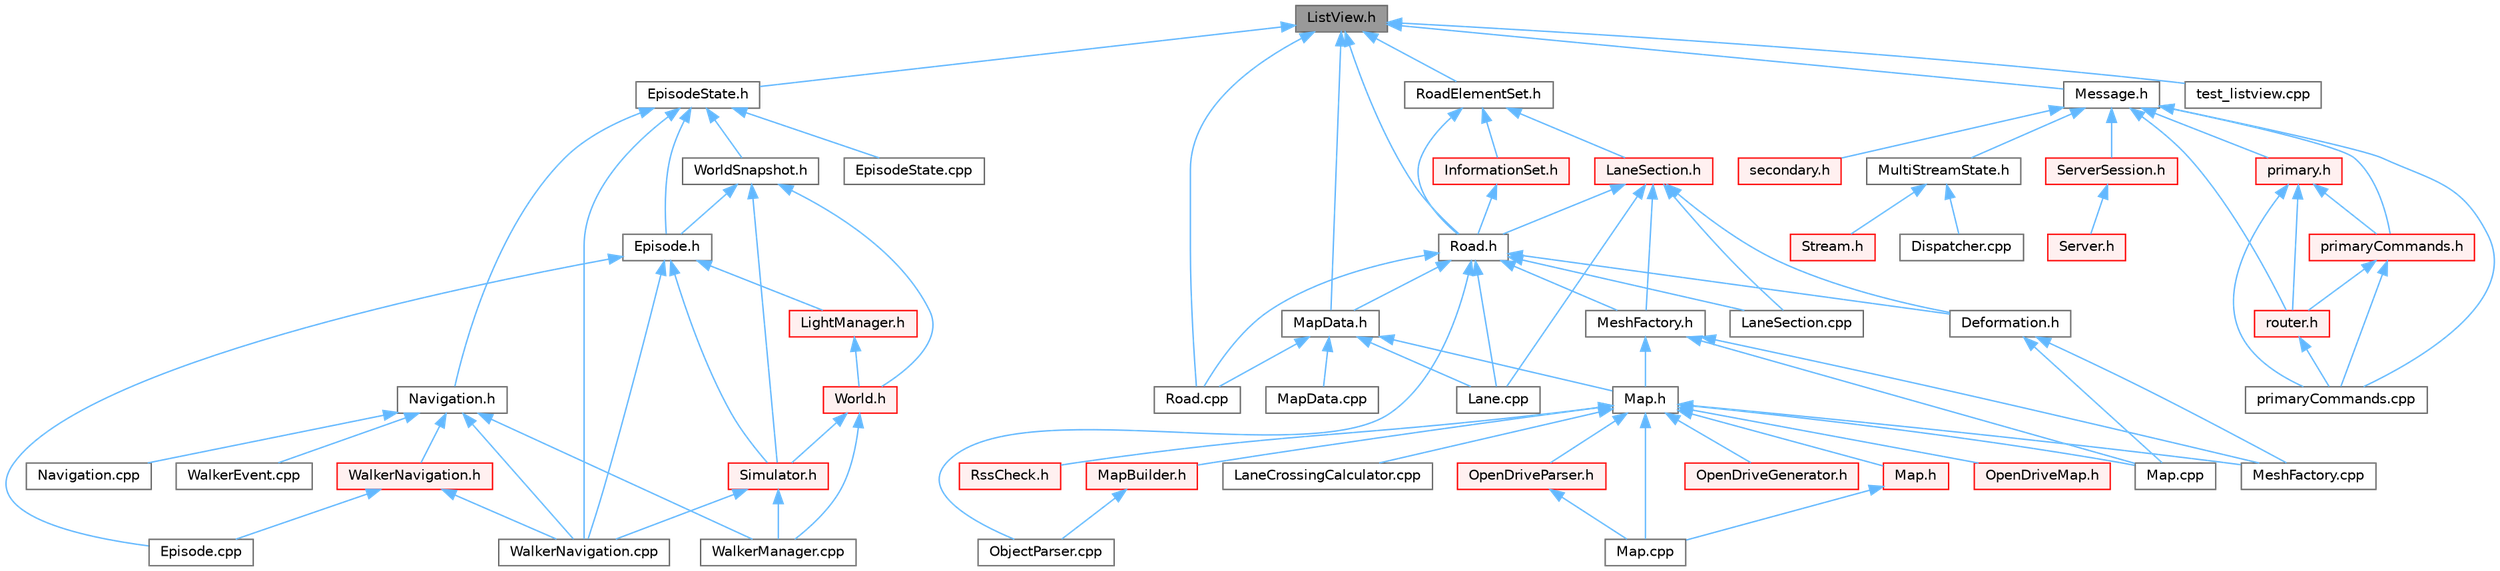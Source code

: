 digraph "ListView.h"
{
 // INTERACTIVE_SVG=YES
 // LATEX_PDF_SIZE
  bgcolor="transparent";
  edge [fontname=Helvetica,fontsize=10,labelfontname=Helvetica,labelfontsize=10];
  node [fontname=Helvetica,fontsize=10,shape=box,height=0.2,width=0.4];
  Node1 [id="Node000001",label="ListView.h",height=0.2,width=0.4,color="gray40", fillcolor="grey60", style="filled", fontcolor="black",tooltip=" "];
  Node1 -> Node2 [id="edge1_Node000001_Node000002",dir="back",color="steelblue1",style="solid",tooltip=" "];
  Node2 [id="Node000002",label="EpisodeState.h",height=0.2,width=0.4,color="grey40", fillcolor="white", style="filled",URL="$d7/df2/EpisodeState_8h.html",tooltip=" "];
  Node2 -> Node3 [id="edge2_Node000002_Node000003",dir="back",color="steelblue1",style="solid",tooltip=" "];
  Node3 [id="Node000003",label="Episode.h",height=0.2,width=0.4,color="grey40", fillcolor="white", style="filled",URL="$d9/d9e/Episode_8h.html",tooltip=" "];
  Node3 -> Node4 [id="edge3_Node000003_Node000004",dir="back",color="steelblue1",style="solid",tooltip=" "];
  Node4 [id="Node000004",label="Episode.cpp",height=0.2,width=0.4,color="grey40", fillcolor="white", style="filled",URL="$d6/d12/Episode_8cpp.html",tooltip=" "];
  Node3 -> Node5 [id="edge4_Node000003_Node000005",dir="back",color="steelblue1",style="solid",tooltip=" "];
  Node5 [id="Node000005",label="LightManager.h",height=0.2,width=0.4,color="red", fillcolor="#FFF0F0", style="filled",URL="$dd/d9a/LightManager_8h.html",tooltip=" "];
  Node5 -> Node8 [id="edge5_Node000005_Node000008",dir="back",color="steelblue1",style="solid",tooltip=" "];
  Node8 [id="Node000008",label="World.h",height=0.2,width=0.4,color="red", fillcolor="#FFF0F0", style="filled",URL="$dd/d5b/World_8h.html",tooltip=" "];
  Node8 -> Node65 [id="edge6_Node000008_Node000065",dir="back",color="steelblue1",style="solid",tooltip=" "];
  Node65 [id="Node000065",label="Simulator.h",height=0.2,width=0.4,color="red", fillcolor="#FFF0F0", style="filled",URL="$d6/d4a/Simulator_8h.html",tooltip=" "];
  Node65 -> Node72 [id="edge7_Node000065_Node000072",dir="back",color="steelblue1",style="solid",tooltip=" "];
  Node72 [id="Node000072",label="WalkerManager.cpp",height=0.2,width=0.4,color="grey40", fillcolor="white", style="filled",URL="$d2/dbb/WalkerManager_8cpp.html",tooltip=" "];
  Node65 -> Node73 [id="edge8_Node000065_Node000073",dir="back",color="steelblue1",style="solid",tooltip=" "];
  Node73 [id="Node000073",label="WalkerNavigation.cpp",height=0.2,width=0.4,color="grey40", fillcolor="white", style="filled",URL="$de/d84/WalkerNavigation_8cpp.html",tooltip=" "];
  Node8 -> Node72 [id="edge9_Node000008_Node000072",dir="back",color="steelblue1",style="solid",tooltip=" "];
  Node3 -> Node65 [id="edge10_Node000003_Node000065",dir="back",color="steelblue1",style="solid",tooltip=" "];
  Node3 -> Node73 [id="edge11_Node000003_Node000073",dir="back",color="steelblue1",style="solid",tooltip=" "];
  Node2 -> Node88 [id="edge12_Node000002_Node000088",dir="back",color="steelblue1",style="solid",tooltip=" "];
  Node88 [id="Node000088",label="EpisodeState.cpp",height=0.2,width=0.4,color="grey40", fillcolor="white", style="filled",URL="$d9/df5/EpisodeState_8cpp.html",tooltip=" "];
  Node2 -> Node82 [id="edge13_Node000002_Node000082",dir="back",color="steelblue1",style="solid",tooltip=" "];
  Node82 [id="Node000082",label="Navigation.h",height=0.2,width=0.4,color="grey40", fillcolor="white", style="filled",URL="$d0/d36/Navigation_8h.html",tooltip=" "];
  Node82 -> Node81 [id="edge14_Node000082_Node000081",dir="back",color="steelblue1",style="solid",tooltip=" "];
  Node81 [id="Node000081",label="Navigation.cpp",height=0.2,width=0.4,color="grey40", fillcolor="white", style="filled",URL="$d5/d9c/Navigation_8cpp.html",tooltip=" "];
  Node82 -> Node83 [id="edge15_Node000082_Node000083",dir="back",color="steelblue1",style="solid",tooltip=" "];
  Node83 [id="Node000083",label="WalkerEvent.cpp",height=0.2,width=0.4,color="grey40", fillcolor="white", style="filled",URL="$de/db9/WalkerEvent_8cpp.html",tooltip=" "];
  Node82 -> Node72 [id="edge16_Node000082_Node000072",dir="back",color="steelblue1",style="solid",tooltip=" "];
  Node82 -> Node73 [id="edge17_Node000082_Node000073",dir="back",color="steelblue1",style="solid",tooltip=" "];
  Node82 -> Node84 [id="edge18_Node000082_Node000084",dir="back",color="steelblue1",style="solid",tooltip=" "];
  Node84 [id="Node000084",label="WalkerNavigation.h",height=0.2,width=0.4,color="red", fillcolor="#FFF0F0", style="filled",URL="$d5/d09/WalkerNavigation_8h.html",tooltip=" "];
  Node84 -> Node4 [id="edge19_Node000084_Node000004",dir="back",color="steelblue1",style="solid",tooltip=" "];
  Node84 -> Node73 [id="edge20_Node000084_Node000073",dir="back",color="steelblue1",style="solid",tooltip=" "];
  Node2 -> Node73 [id="edge21_Node000002_Node000073",dir="back",color="steelblue1",style="solid",tooltip=" "];
  Node2 -> Node89 [id="edge22_Node000002_Node000089",dir="back",color="steelblue1",style="solid",tooltip=" "];
  Node89 [id="Node000089",label="WorldSnapshot.h",height=0.2,width=0.4,color="grey40", fillcolor="white", style="filled",URL="$df/d11/WorldSnapshot_8h.html",tooltip=" "];
  Node89 -> Node3 [id="edge23_Node000089_Node000003",dir="back",color="steelblue1",style="solid",tooltip=" "];
  Node89 -> Node65 [id="edge24_Node000089_Node000065",dir="back",color="steelblue1",style="solid",tooltip=" "];
  Node89 -> Node8 [id="edge25_Node000089_Node000008",dir="back",color="steelblue1",style="solid",tooltip=" "];
  Node1 -> Node90 [id="edge26_Node000001_Node000090",dir="back",color="steelblue1",style="solid",tooltip=" "];
  Node90 [id="Node000090",label="MapData.h",height=0.2,width=0.4,color="grey40", fillcolor="white", style="filled",URL="$d5/db7/MapData_8h.html",tooltip=" "];
  Node90 -> Node91 [id="edge27_Node000090_Node000091",dir="back",color="steelblue1",style="solid",tooltip=" "];
  Node91 [id="Node000091",label="Lane.cpp",height=0.2,width=0.4,color="grey40", fillcolor="white", style="filled",URL="$dc/d13/Lane_8cpp.html",tooltip=" "];
  Node90 -> Node92 [id="edge28_Node000090_Node000092",dir="back",color="steelblue1",style="solid",tooltip=" "];
  Node92 [id="Node000092",label="Map.h",height=0.2,width=0.4,color="grey40", fillcolor="white", style="filled",URL="$df/d64/road_2Map_8h.html",tooltip=" "];
  Node92 -> Node93 [id="edge29_Node000092_Node000093",dir="back",color="steelblue1",style="solid",tooltip=" "];
  Node93 [id="Node000093",label="LaneCrossingCalculator.cpp",height=0.2,width=0.4,color="grey40", fillcolor="white", style="filled",URL="$d5/da4/LaneCrossingCalculator_8cpp.html",tooltip=" "];
  Node92 -> Node94 [id="edge30_Node000092_Node000094",dir="back",color="steelblue1",style="solid",tooltip=" "];
  Node94 [id="Node000094",label="Map.cpp",height=0.2,width=0.4,color="grey40", fillcolor="white", style="filled",URL="$db/da0/client_2Map_8cpp.html",tooltip=" "];
  Node92 -> Node95 [id="edge31_Node000092_Node000095",dir="back",color="steelblue1",style="solid",tooltip=" "];
  Node95 [id="Node000095",label="Map.cpp",height=0.2,width=0.4,color="grey40", fillcolor="white", style="filled",URL="$d9/d5a/road_2Map_8cpp.html",tooltip=" "];
  Node92 -> Node96 [id="edge32_Node000092_Node000096",dir="back",color="steelblue1",style="solid",tooltip=" "];
  Node96 [id="Node000096",label="Map.h",height=0.2,width=0.4,color="red", fillcolor="#FFF0F0", style="filled",URL="$d4/d9d/client_2Map_8h.html",tooltip=" "];
  Node96 -> Node94 [id="edge33_Node000096_Node000094",dir="back",color="steelblue1",style="solid",tooltip=" "];
  Node92 -> Node101 [id="edge34_Node000092_Node000101",dir="back",color="steelblue1",style="solid",tooltip=" "];
  Node101 [id="Node000101",label="MapBuilder.h",height=0.2,width=0.4,color="red", fillcolor="#FFF0F0", style="filled",URL="$de/d3b/MapBuilder_8h.html",tooltip=" "];
  Node101 -> Node108 [id="edge35_Node000101_Node000108",dir="back",color="steelblue1",style="solid",tooltip=" "];
  Node108 [id="Node000108",label="ObjectParser.cpp",height=0.2,width=0.4,color="grey40", fillcolor="white", style="filled",URL="$d9/df7/ObjectParser_8cpp.html",tooltip=" "];
  Node92 -> Node115 [id="edge36_Node000092_Node000115",dir="back",color="steelblue1",style="solid",tooltip=" "];
  Node115 [id="Node000115",label="MeshFactory.cpp",height=0.2,width=0.4,color="grey40", fillcolor="white", style="filled",URL="$dd/d9c/MeshFactory_8cpp.html",tooltip=" "];
  Node92 -> Node116 [id="edge37_Node000092_Node000116",dir="back",color="steelblue1",style="solid",tooltip=" "];
  Node116 [id="Node000116",label="OpenDriveGenerator.h",height=0.2,width=0.4,color="red", fillcolor="#FFF0F0", style="filled",URL="$d9/df1/OpenDriveGenerator_8h.html",tooltip=" "];
  Node92 -> Node118 [id="edge38_Node000092_Node000118",dir="back",color="steelblue1",style="solid",tooltip=" "];
  Node118 [id="Node000118",label="OpenDriveMap.h",height=0.2,width=0.4,color="red", fillcolor="#FFF0F0", style="filled",URL="$d6/d95/OpenDriveMap_8h.html",tooltip=" "];
  Node92 -> Node240 [id="edge39_Node000092_Node000240",dir="back",color="steelblue1",style="solid",tooltip=" "];
  Node240 [id="Node000240",label="OpenDriveParser.h",height=0.2,width=0.4,color="red", fillcolor="#FFF0F0", style="filled",URL="$d1/dd9/OpenDriveParser_8h.html",tooltip=" "];
  Node240 -> Node94 [id="edge40_Node000240_Node000094",dir="back",color="steelblue1",style="solid",tooltip=" "];
  Node92 -> Node31 [id="edge41_Node000092_Node000031",dir="back",color="steelblue1",style="solid",tooltip=" "];
  Node31 [id="Node000031",label="RssCheck.h",height=0.2,width=0.4,color="red", fillcolor="#FFF0F0", style="filled",URL="$d8/dab/RssCheck_8h.html",tooltip=" "];
  Node90 -> Node241 [id="edge42_Node000090_Node000241",dir="back",color="steelblue1",style="solid",tooltip=" "];
  Node241 [id="Node000241",label="MapData.cpp",height=0.2,width=0.4,color="grey40", fillcolor="white", style="filled",URL="$d9/d71/MapData_8cpp.html",tooltip=" "];
  Node90 -> Node242 [id="edge43_Node000090_Node000242",dir="back",color="steelblue1",style="solid",tooltip=" "];
  Node242 [id="Node000242",label="Road.cpp",height=0.2,width=0.4,color="grey40", fillcolor="white", style="filled",URL="$dc/d2f/Road_8cpp.html",tooltip=" "];
  Node1 -> Node243 [id="edge44_Node000001_Node000243",dir="back",color="steelblue1",style="solid",tooltip=" "];
  Node243 [id="Node000243",label="Message.h",height=0.2,width=0.4,color="grey40", fillcolor="white", style="filled",URL="$d5/dca/Message_8h.html",tooltip=" "];
  Node243 -> Node244 [id="edge45_Node000243_Node000244",dir="back",color="steelblue1",style="solid",tooltip=" "];
  Node244 [id="Node000244",label="MultiStreamState.h",height=0.2,width=0.4,color="grey40", fillcolor="white", style="filled",URL="$df/dc5/MultiStreamState_8h.html",tooltip=" "];
  Node244 -> Node245 [id="edge46_Node000244_Node000245",dir="back",color="steelblue1",style="solid",tooltip=" "];
  Node245 [id="Node000245",label="Dispatcher.cpp",height=0.2,width=0.4,color="grey40", fillcolor="white", style="filled",URL="$db/dd1/Dispatcher_8cpp.html",tooltip=" "];
  Node244 -> Node246 [id="edge47_Node000244_Node000246",dir="back",color="steelblue1",style="solid",tooltip=" "];
  Node246 [id="Node000246",label="Stream.h",height=0.2,width=0.4,color="red", fillcolor="#FFF0F0", style="filled",URL="$de/dd1/Stream_8h.html",tooltip=" "];
  Node243 -> Node266 [id="edge48_Node000243_Node000266",dir="back",color="steelblue1",style="solid",tooltip=" "];
  Node266 [id="Node000266",label="ServerSession.h",height=0.2,width=0.4,color="red", fillcolor="#FFF0F0", style="filled",URL="$da/da2/ServerSession_8h.html",tooltip=" "];
  Node266 -> Node267 [id="edge49_Node000266_Node000267",dir="back",color="steelblue1",style="solid",tooltip=" "];
  Node267 [id="Node000267",label="Server.h",height=0.2,width=0.4,color="red", fillcolor="#FFF0F0", style="filled",URL="$d4/d57/streaming_2detail_2tcp_2Server_8h.html",tooltip=" "];
  Node243 -> Node273 [id="edge50_Node000243_Node000273",dir="back",color="steelblue1",style="solid",tooltip=" "];
  Node273 [id="Node000273",label="primary.h",height=0.2,width=0.4,color="red", fillcolor="#FFF0F0", style="filled",URL="$d8/d15/primary_8h.html",tooltip=" "];
  Node273 -> Node276 [id="edge51_Node000273_Node000276",dir="back",color="steelblue1",style="solid",tooltip=" "];
  Node276 [id="Node000276",label="primaryCommands.cpp",height=0.2,width=0.4,color="grey40", fillcolor="white", style="filled",URL="$d6/da8/primaryCommands_8cpp.html",tooltip=" "];
  Node273 -> Node277 [id="edge52_Node000273_Node000277",dir="back",color="steelblue1",style="solid",tooltip=" "];
  Node277 [id="Node000277",label="primaryCommands.h",height=0.2,width=0.4,color="red", fillcolor="#FFF0F0", style="filled",URL="$dd/dbf/primaryCommands_8h.html",tooltip=" "];
  Node277 -> Node276 [id="edge53_Node000277_Node000276",dir="back",color="steelblue1",style="solid",tooltip=" "];
  Node277 -> Node278 [id="edge54_Node000277_Node000278",dir="back",color="steelblue1",style="solid",tooltip=" "];
  Node278 [id="Node000278",label="router.h",height=0.2,width=0.4,color="red", fillcolor="#FFF0F0", style="filled",URL="$da/db7/router_8h.html",tooltip=" "];
  Node278 -> Node276 [id="edge55_Node000278_Node000276",dir="back",color="steelblue1",style="solid",tooltip=" "];
  Node273 -> Node278 [id="edge56_Node000273_Node000278",dir="back",color="steelblue1",style="solid",tooltip=" "];
  Node243 -> Node276 [id="edge57_Node000243_Node000276",dir="back",color="steelblue1",style="solid",tooltip=" "];
  Node243 -> Node277 [id="edge58_Node000243_Node000277",dir="back",color="steelblue1",style="solid",tooltip=" "];
  Node243 -> Node278 [id="edge59_Node000243_Node000278",dir="back",color="steelblue1",style="solid",tooltip=" "];
  Node243 -> Node280 [id="edge60_Node000243_Node000280",dir="back",color="steelblue1",style="solid",tooltip=" "];
  Node280 [id="Node000280",label="secondary.h",height=0.2,width=0.4,color="red", fillcolor="#FFF0F0", style="filled",URL="$de/df9/secondary_8h.html",tooltip=" "];
  Node1 -> Node242 [id="edge61_Node000001_Node000242",dir="back",color="steelblue1",style="solid",tooltip=" "];
  Node1 -> Node282 [id="edge62_Node000001_Node000282",dir="back",color="steelblue1",style="solid",tooltip=" "];
  Node282 [id="Node000282",label="Road.h",height=0.2,width=0.4,color="grey40", fillcolor="white", style="filled",URL="$db/d48/Road_8h.html",tooltip=" "];
  Node282 -> Node283 [id="edge63_Node000282_Node000283",dir="back",color="steelblue1",style="solid",tooltip=" "];
  Node283 [id="Node000283",label="Deformation.h",height=0.2,width=0.4,color="grey40", fillcolor="white", style="filled",URL="$dd/d04/Deformation_8h.html",tooltip=" "];
  Node283 -> Node95 [id="edge64_Node000283_Node000095",dir="back",color="steelblue1",style="solid",tooltip=" "];
  Node283 -> Node115 [id="edge65_Node000283_Node000115",dir="back",color="steelblue1",style="solid",tooltip=" "];
  Node282 -> Node91 [id="edge66_Node000282_Node000091",dir="back",color="steelblue1",style="solid",tooltip=" "];
  Node282 -> Node284 [id="edge67_Node000282_Node000284",dir="back",color="steelblue1",style="solid",tooltip=" "];
  Node284 [id="Node000284",label="LaneSection.cpp",height=0.2,width=0.4,color="grey40", fillcolor="white", style="filled",URL="$d6/d5d/LaneSection_8cpp.html",tooltip=" "];
  Node282 -> Node90 [id="edge68_Node000282_Node000090",dir="back",color="steelblue1",style="solid",tooltip=" "];
  Node282 -> Node285 [id="edge69_Node000282_Node000285",dir="back",color="steelblue1",style="solid",tooltip=" "];
  Node285 [id="Node000285",label="MeshFactory.h",height=0.2,width=0.4,color="grey40", fillcolor="white", style="filled",URL="$d9/d87/MeshFactory_8h.html",tooltip=" "];
  Node285 -> Node95 [id="edge70_Node000285_Node000095",dir="back",color="steelblue1",style="solid",tooltip=" "];
  Node285 -> Node92 [id="edge71_Node000285_Node000092",dir="back",color="steelblue1",style="solid",tooltip=" "];
  Node285 -> Node115 [id="edge72_Node000285_Node000115",dir="back",color="steelblue1",style="solid",tooltip=" "];
  Node282 -> Node108 [id="edge73_Node000282_Node000108",dir="back",color="steelblue1",style="solid",tooltip=" "];
  Node282 -> Node242 [id="edge74_Node000282_Node000242",dir="back",color="steelblue1",style="solid",tooltip=" "];
  Node1 -> Node286 [id="edge75_Node000001_Node000286",dir="back",color="steelblue1",style="solid",tooltip=" "];
  Node286 [id="Node000286",label="RoadElementSet.h",height=0.2,width=0.4,color="grey40", fillcolor="white", style="filled",URL="$d3/d81/RoadElementSet_8h.html",tooltip=" "];
  Node286 -> Node287 [id="edge76_Node000286_Node000287",dir="back",color="steelblue1",style="solid",tooltip=" "];
  Node287 [id="Node000287",label="InformationSet.h",height=0.2,width=0.4,color="red", fillcolor="#FFF0F0", style="filled",URL="$d2/d56/InformationSet_8h.html",tooltip=" "];
  Node287 -> Node282 [id="edge77_Node000287_Node000282",dir="back",color="steelblue1",style="solid",tooltip=" "];
  Node286 -> Node289 [id="edge78_Node000286_Node000289",dir="back",color="steelblue1",style="solid",tooltip=" "];
  Node289 [id="Node000289",label="LaneSection.h",height=0.2,width=0.4,color="red", fillcolor="#FFF0F0", style="filled",URL="$d6/dfd/LaneSection_8h.html",tooltip=" "];
  Node289 -> Node283 [id="edge79_Node000289_Node000283",dir="back",color="steelblue1",style="solid",tooltip=" "];
  Node289 -> Node91 [id="edge80_Node000289_Node000091",dir="back",color="steelblue1",style="solid",tooltip=" "];
  Node289 -> Node284 [id="edge81_Node000289_Node000284",dir="back",color="steelblue1",style="solid",tooltip=" "];
  Node289 -> Node285 [id="edge82_Node000289_Node000285",dir="back",color="steelblue1",style="solid",tooltip=" "];
  Node289 -> Node282 [id="edge83_Node000289_Node000282",dir="back",color="steelblue1",style="solid",tooltip=" "];
  Node286 -> Node282 [id="edge84_Node000286_Node000282",dir="back",color="steelblue1",style="solid",tooltip=" "];
  Node1 -> Node300 [id="edge85_Node000001_Node000300",dir="back",color="steelblue1",style="solid",tooltip=" "];
  Node300 [id="Node000300",label="test_listview.cpp",height=0.2,width=0.4,color="grey40", fillcolor="white", style="filled",URL="$d4/d1d/test__listview_8cpp.html",tooltip=" "];
}
